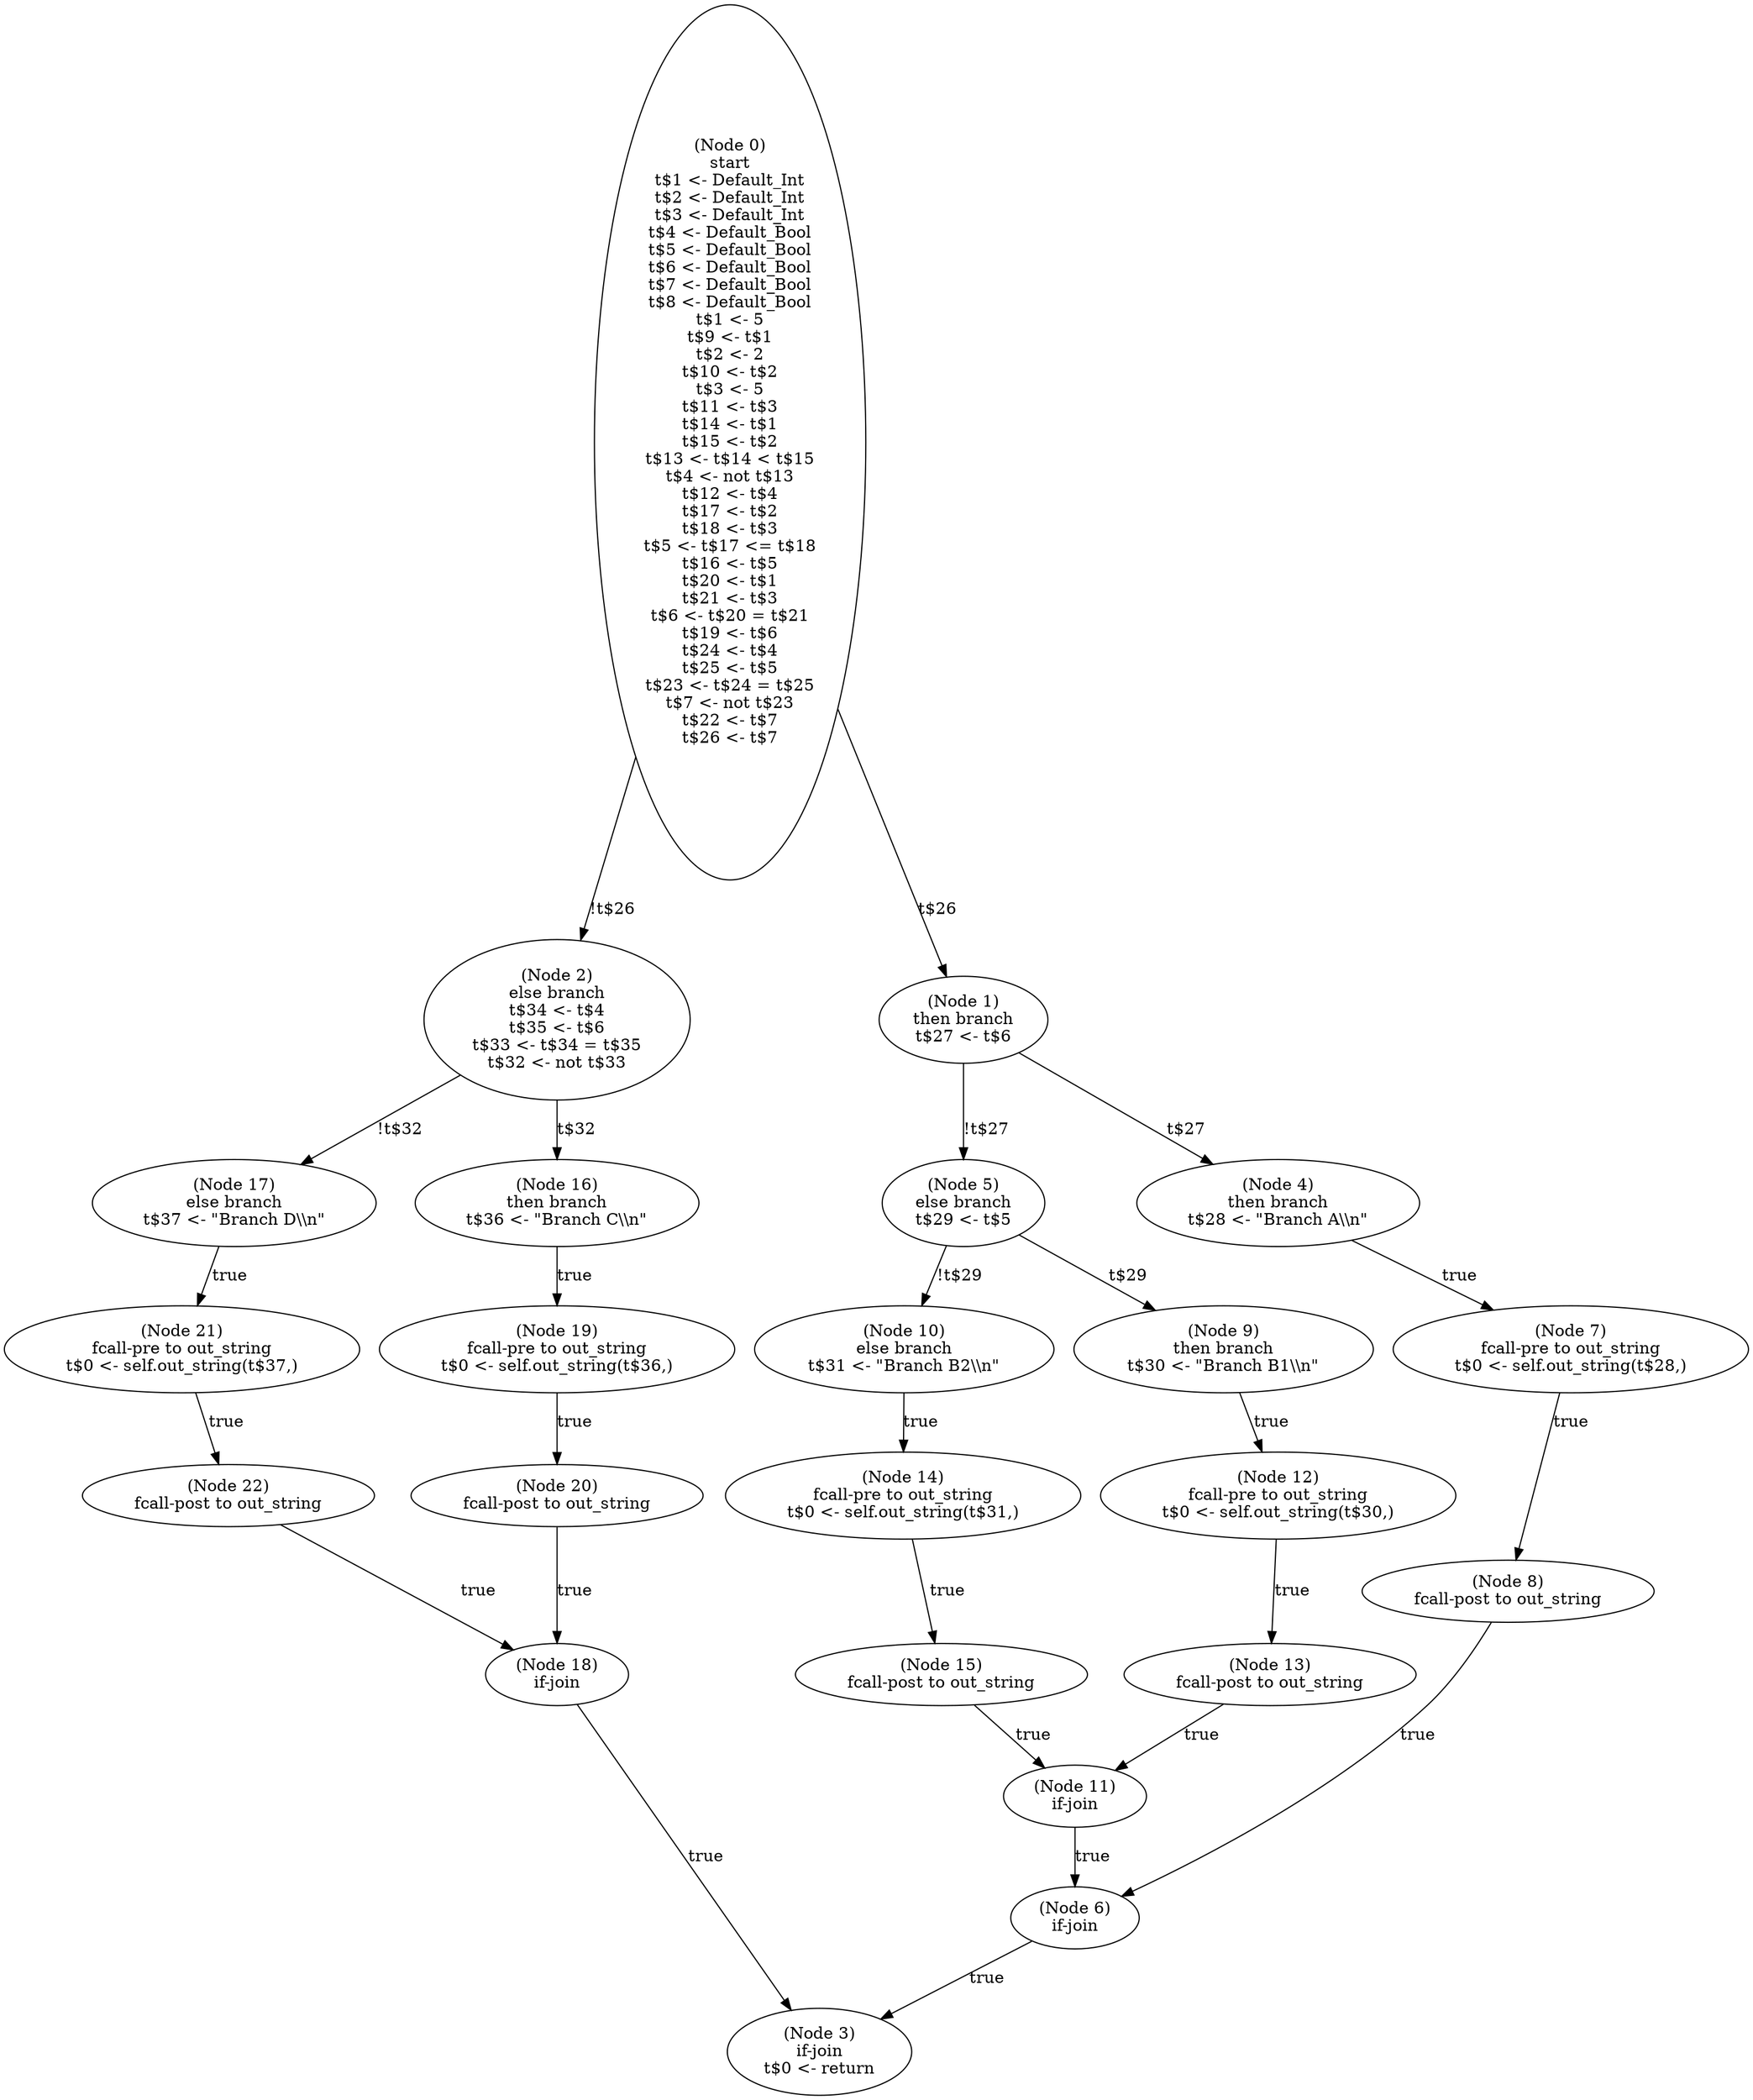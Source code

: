 digraph main_pre {
  n0 [label="(Node 0)\nstart\nt$1 <- Default_Int\nt$2 <- Default_Int\nt$3 <- Default_Int\nt$4 <- Default_Bool\nt$5 <- Default_Bool\nt$6 <- Default_Bool\nt$7 <- Default_Bool\nt$8 <- Default_Bool\nt$1 <- 5\nt$9 <- t$1\nt$2 <- 2\nt$10 <- t$2\nt$3 <- 5\nt$11 <- t$3\nt$14 <- t$1\nt$15 <- t$2\nt$13 <- t$14 < t$15\nt$4 <- not t$13\nt$12 <- t$4\nt$17 <- t$2\nt$18 <- t$3\nt$5 <- t$17 <= t$18\nt$16 <- t$5\nt$20 <- t$1\nt$21 <- t$3\nt$6 <- t$20 = t$21\nt$19 <- t$6\nt$24 <- t$4\nt$25 <- t$5\nt$23 <- t$24 = t$25\nt$7 <- not t$23\nt$22 <- t$7\nt$26 <- t$7\n"];
 n0 -> n2 [label="!t$26"];
 n0 -> n1 [label="t$26"];
  n1 [label="(Node 1)\nthen branch\nt$27 <- t$6\n"];
 n1 -> n5 [label="!t$27"];
 n1 -> n4 [label="t$27"];
  n2 [label="(Node 2)\nelse branch\nt$34 <- t$4\nt$35 <- t$6\nt$33 <- t$34 = t$35\nt$32 <- not t$33\n"];
 n2 -> n17 [label="!t$32"];
 n2 -> n16 [label="t$32"];
  n3 [label="(Node 3)\nif-join\nt$0 <- return\n"];
  n4 [label="(Node 4)\nthen branch\nt$28 <- \"Branch A\\\\n\"\n"];
 n4 -> n7 [label="true"];
  n5 [label="(Node 5)\nelse branch\nt$29 <- t$5\n"];
 n5 -> n10 [label="!t$29"];
 n5 -> n9 [label="t$29"];
  n6 [label="(Node 6)\nif-join\n"];
 n6 -> n3 [label="true"];
  n7 [label="(Node 7)\nfcall-pre to out_string\nt$0 <- self.out_string(t$28,)\n"];
 n7 -> n8 [label="true"];
  n8 [label="(Node 8)\nfcall-post to out_string\n"];
 n8 -> n6 [label="true"];
  n9 [label="(Node 9)\nthen branch\nt$30 <- \"Branch B1\\\\n\"\n"];
 n9 -> n12 [label="true"];
  n10 [label="(Node 10)\nelse branch\nt$31 <- \"Branch B2\\\\n\"\n"];
 n10 -> n14 [label="true"];
  n11 [label="(Node 11)\nif-join\n"];
 n11 -> n6 [label="true"];
  n12 [label="(Node 12)\nfcall-pre to out_string\nt$0 <- self.out_string(t$30,)\n"];
 n12 -> n13 [label="true"];
  n13 [label="(Node 13)\nfcall-post to out_string\n"];
 n13 -> n11 [label="true"];
  n14 [label="(Node 14)\nfcall-pre to out_string\nt$0 <- self.out_string(t$31,)\n"];
 n14 -> n15 [label="true"];
  n15 [label="(Node 15)\nfcall-post to out_string\n"];
 n15 -> n11 [label="true"];
  n16 [label="(Node 16)\nthen branch\nt$36 <- \"Branch C\\\\n\"\n"];
 n16 -> n19 [label="true"];
  n17 [label="(Node 17)\nelse branch\nt$37 <- \"Branch D\\\\n\"\n"];
 n17 -> n21 [label="true"];
  n18 [label="(Node 18)\nif-join\n"];
 n18 -> n3 [label="true"];
  n19 [label="(Node 19)\nfcall-pre to out_string\nt$0 <- self.out_string(t$36,)\n"];
 n19 -> n20 [label="true"];
  n20 [label="(Node 20)\nfcall-post to out_string\n"];
 n20 -> n18 [label="true"];
  n21 [label="(Node 21)\nfcall-pre to out_string\nt$0 <- self.out_string(t$37,)\n"];
 n21 -> n22 [label="true"];
  n22 [label="(Node 22)\nfcall-post to out_string\n"];
 n22 -> n18 [label="true"];
}
